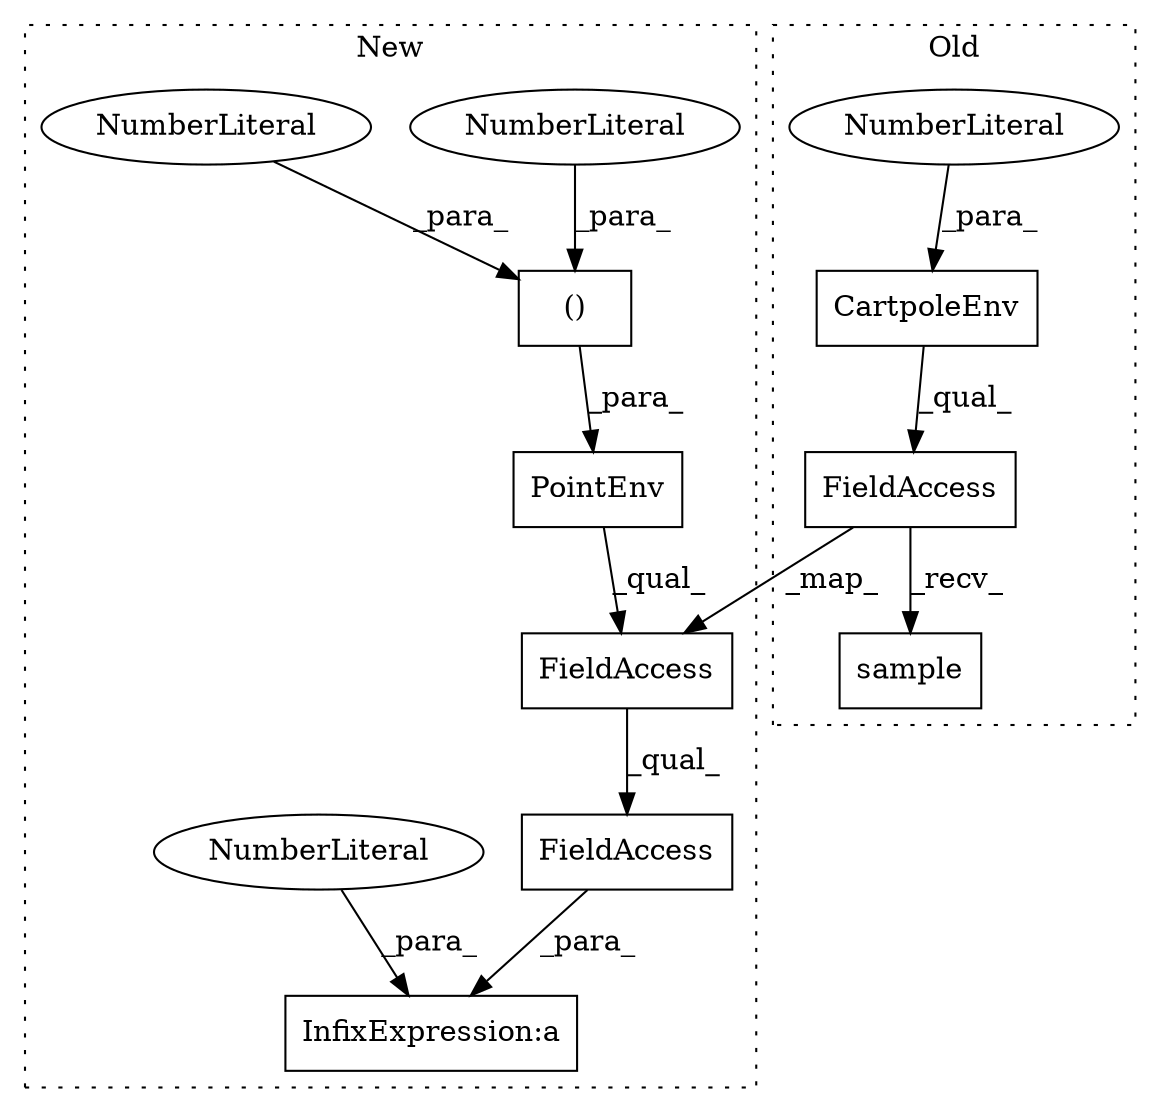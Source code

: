 digraph G {
subgraph cluster0 {
1 [label="CartpoleEnv" a="32" s="1149,1164" l="12,1" shape="box"];
5 [label="NumberLiteral" a="34" s="1161" l="3" shape="ellipse"];
10 [label="sample" a="32" s="1229" l="8" shape="box"];
11 [label="FieldAccess" a="22" s="1212" l="16" shape="box"];
label = "Old";
style="dotted";
}
subgraph cluster1 {
2 [label="PointEnv" a="32" s="915,948" l="14,2" shape="box"];
3 [label="()" a="106" s="929" l="19" shape="box"];
4 [label="NumberLiteral" a="34" s="929" l="3" shape="ellipse"];
6 [label="NumberLiteral" a="34" s="945" l="3" shape="ellipse"];
7 [label="InfixExpression:a" a="27" s="1019" l="3" shape="box"];
8 [label="NumberLiteral" a="34" s="1022" l="3" shape="ellipse"];
9 [label="FieldAccess" a="22" s="998" l="21" shape="box"];
12 [label="FieldAccess" a="22" s="998" l="16" shape="box"];
label = "New";
style="dotted";
}
1 -> 11 [label="_qual_"];
2 -> 12 [label="_qual_"];
3 -> 2 [label="_para_"];
4 -> 3 [label="_para_"];
5 -> 1 [label="_para_"];
6 -> 3 [label="_para_"];
8 -> 7 [label="_para_"];
9 -> 7 [label="_para_"];
11 -> 10 [label="_recv_"];
11 -> 12 [label="_map_"];
12 -> 9 [label="_qual_"];
}